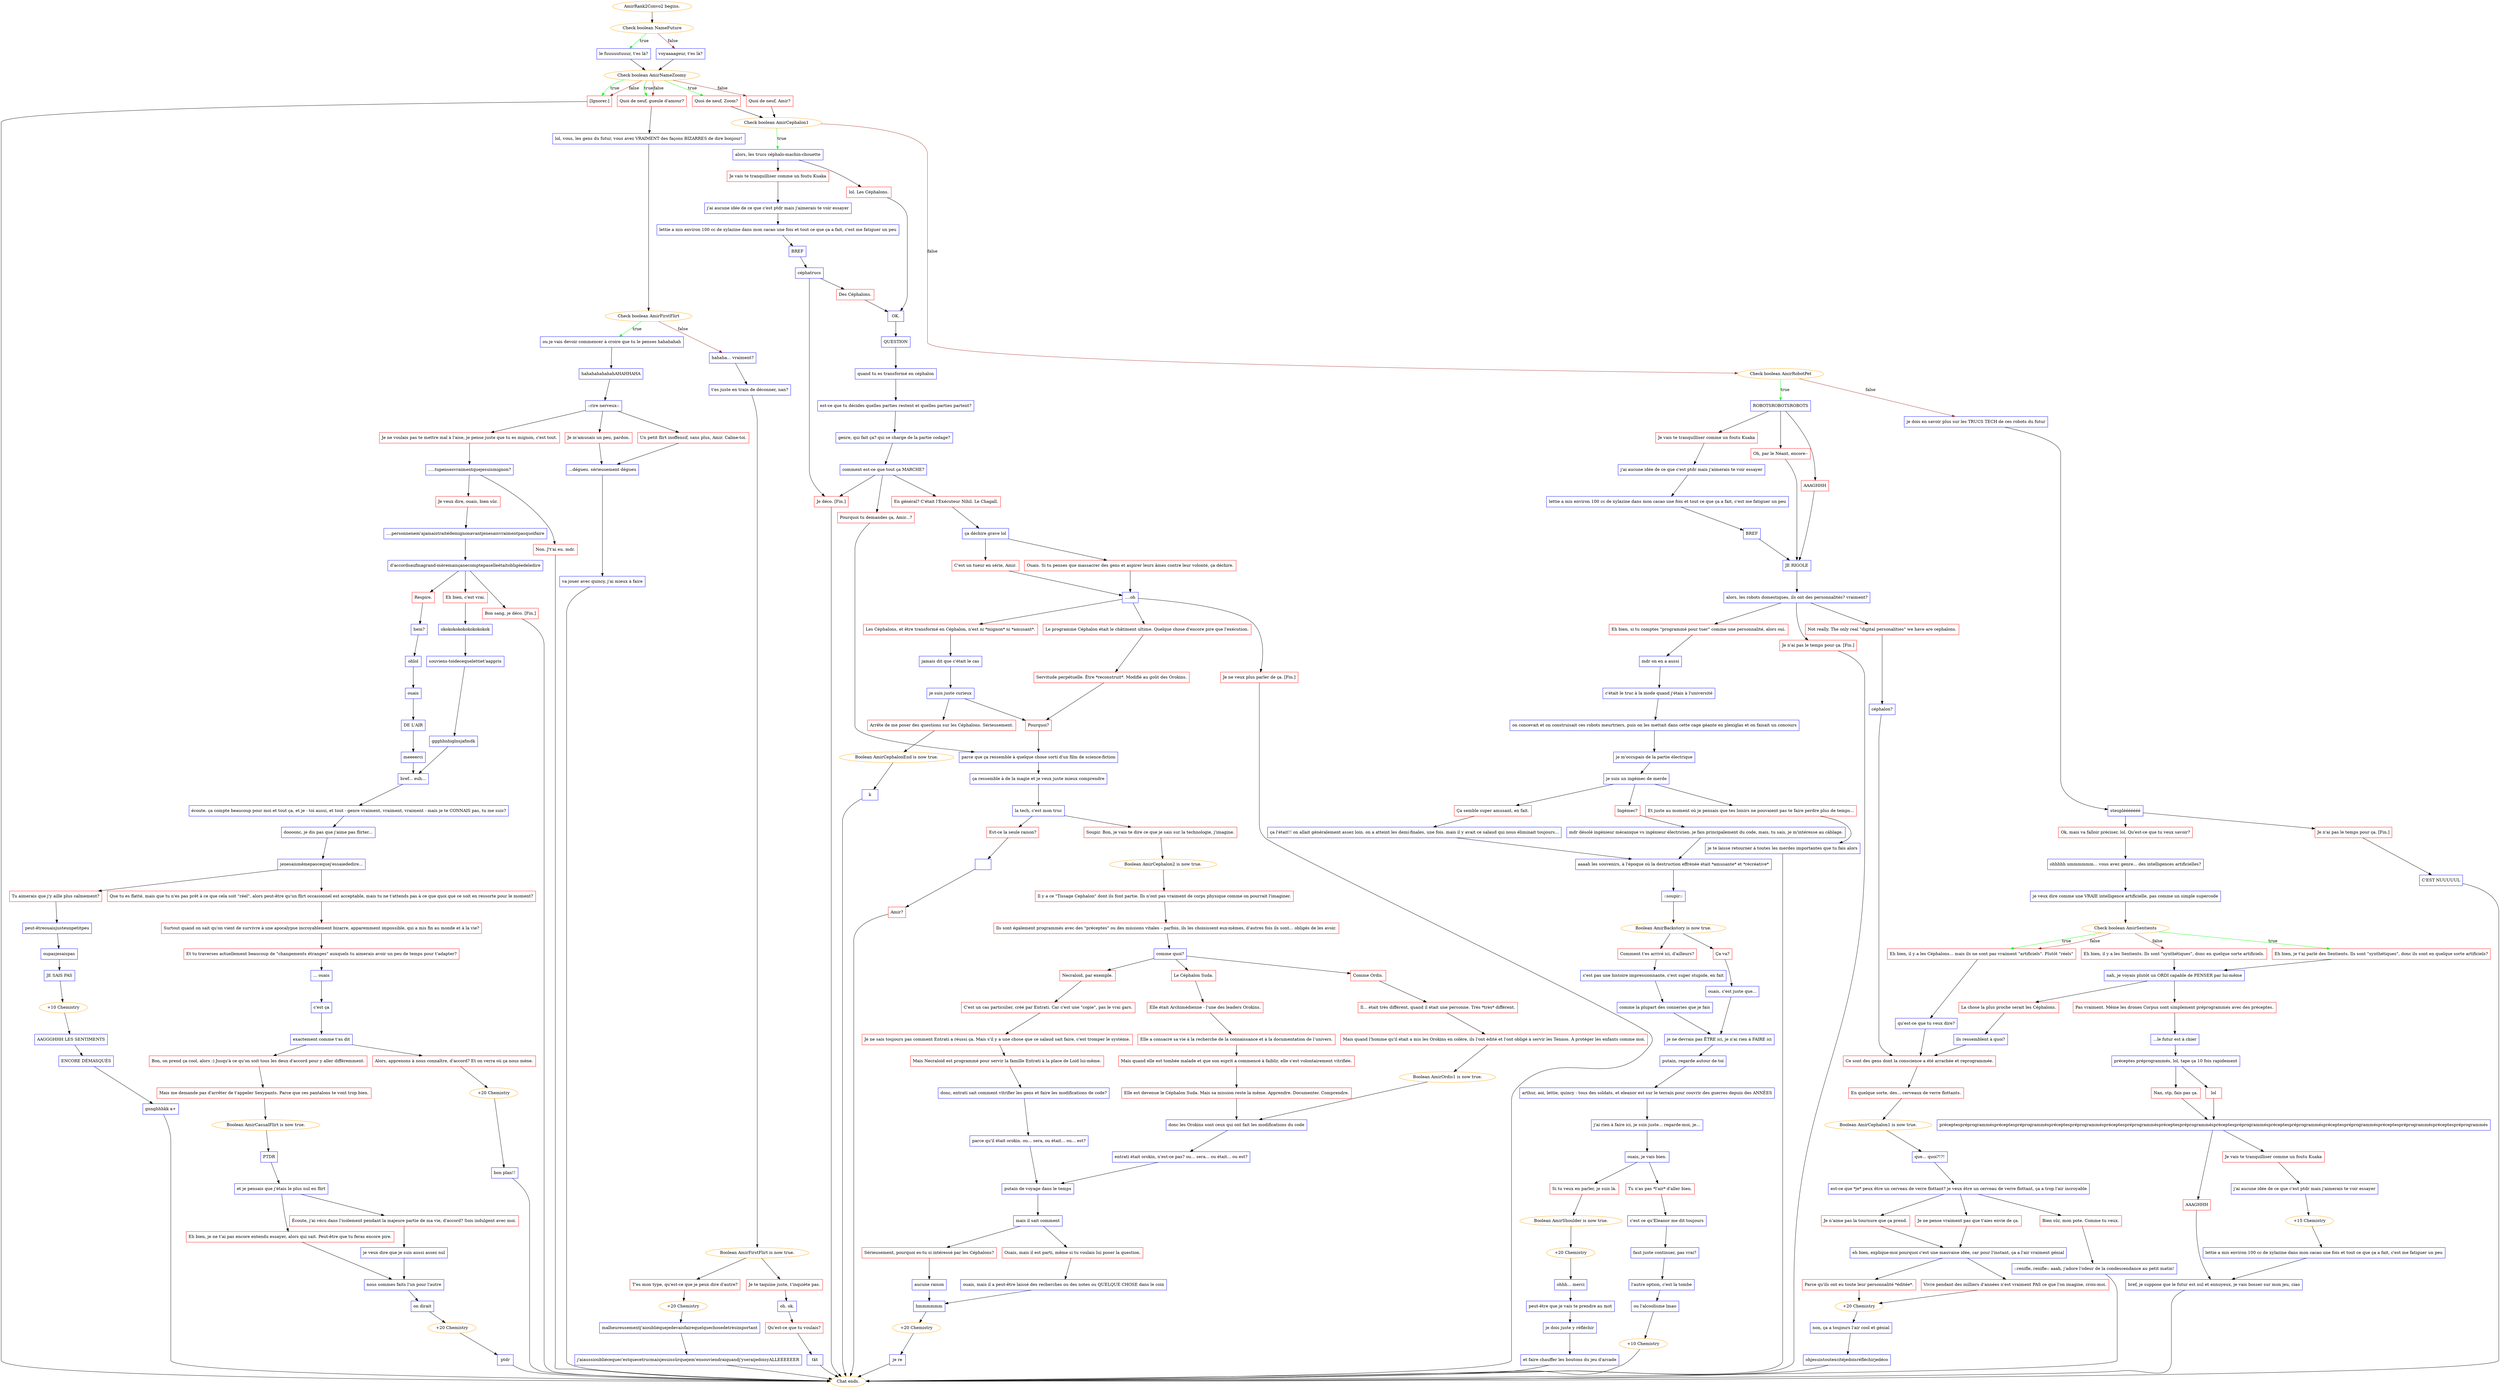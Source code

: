 digraph {
	"AmirRank2Convo2 begins." [color=orange];
		"AmirRank2Convo2 begins." -> j1555648941;
	j1555648941 [label="Check boolean NameFuture",color=orange];
		j1555648941 -> j2649061151 [label=true,color=green];
		j1555648941 -> j2340745492 [label=false,color=brown];
	j2649061151 [label="le fuuuuutuuur, t'es là?",shape=box,color=blue];
		j2649061151 -> j3096240527;
	j2340745492 [label="voyaaaageur, t'es là?",shape=box,color=blue];
		j2340745492 -> j3096240527;
	j3096240527 [label="Check boolean AmirNameZoomy",color=orange];
		j3096240527 -> j4177999804 [label=true,color=green];
		j3096240527 -> j763684380 [label=true,color=green];
		j3096240527 -> j3417842836 [label=true,color=green];
		j3096240527 -> j4177999804 [label=false,color=brown];
		j3096240527 -> j763684380 [label=false,color=brown];
		j3096240527 -> j1092177464 [label=false,color=brown];
	j4177999804 [label="[Ignorer.]",shape=box,color=red];
		j4177999804 -> "Chat ends.";
	j763684380 [label="Quoi de neuf, gueule d'amour?",shape=box,color=red];
		j763684380 -> j1228790604;
	j3417842836 [label="Quoi de neuf, Zoom?",shape=box,color=red];
		j3417842836 -> j87647369;
	j1092177464 [label="Quoi de neuf, Amir?",shape=box,color=red];
		j1092177464 -> j87647369;
	"Chat ends." [color=orange];
	j1228790604 [label="lol, vous, les gens du futur, vous avez VRAIMENT des façons BIZARRES de dire bonjour!",shape=box,color=blue];
		j1228790604 -> j1575820688;
	j87647369 [label="Check boolean AmirCephalon1",color=orange];
		j87647369 -> j2410933429 [label=true,color=green];
		j87647369 -> j1377197533 [label=false,color=brown];
	j1575820688 [label="Check boolean AmirFirstFlirt",color=orange];
		j1575820688 -> j248804617 [label=true,color=green];
		j1575820688 -> j1703519008 [label=false,color=brown];
	j2410933429 [label="alors, les trucs céphalo-machin-chouette",shape=box,color=blue];
		j2410933429 -> j1664650724;
		j2410933429 -> j4126949382;
	j1377197533 [label="Check boolean AmirRobotPet",color=orange];
		j1377197533 -> j2384250150 [label=true,color=green];
		j1377197533 -> j3997948790 [label=false,color=brown];
	j248804617 [label="ou je vais devoir commencer à croire que tu le penses hahahahah",shape=box,color=blue];
		j248804617 -> j3956035409;
	j1703519008 [label="hahaha... vraiment?",shape=box,color=blue];
		j1703519008 -> j1232771236;
	j1664650724 [label="lol. Les Céphalons.",shape=box,color=red];
		j1664650724 -> j2089213478;
	j4126949382 [label="Je vais te tranquilliser comme un foutu Kuaka",shape=box,color=red];
		j4126949382 -> j4220775746;
	j2384250150 [label="ROBOTSROBOTSROBOTS",shape=box,color=blue];
		j2384250150 -> j2977905016;
		j2384250150 -> j2012138071;
		j2384250150 -> j3650273859;
	j3997948790 [label="je dois en savoir plus sur les TRUCS TECH de ces robots du futur",shape=box,color=blue];
		j3997948790 -> j457098876;
	j3956035409 [label="hahahahahahahAHAHHAHA",shape=box,color=blue];
		j3956035409 -> j4184264730;
	j1232771236 [label="t'es juste en train de déconner, nan?",shape=box,color=blue];
		j1232771236 -> j1496595557;
	j2089213478 [label="OK.",shape=box,color=blue];
		j2089213478 -> j421113265;
	j4220775746 [label="j'ai aucune idée de ce que c'est ptdr mais j'aimerais te voir essayer",shape=box,color=blue];
		j4220775746 -> j2846973210;
	j2977905016 [label="Oh, par le Néant, encore--",shape=box,color=red];
		j2977905016 -> j3035441490;
	j2012138071 [label="AAAGHHH",shape=box,color=red];
		j2012138071 -> j3035441490;
	j3650273859 [label="Je vais te tranquilliser comme un foutu Kuaka",shape=box,color=red];
		j3650273859 -> j2507695892;
	j457098876 [label="steuplééééééé",shape=box,color=blue];
		j457098876 -> j3079617699;
		j457098876 -> j925216332;
	j4184264730 [label="::rire nerveux::",shape=box,color=blue];
		j4184264730 -> j1387083282;
		j4184264730 -> j1085428136;
		j4184264730 -> j1250679066;
	j1496595557 [label="Boolean AmirFirstFlirt is now true.",color=orange];
		j1496595557 -> j2271975293;
		j1496595557 -> j4210075399;
	j421113265 [label="QUESTION",shape=box,color=blue];
		j421113265 -> j1676838002;
	j2846973210 [label="lettie a mis environ 100 cc de xylazine dans mon cacao une fois et tout ce que ça a fait, c'est me fatiguer un peu",shape=box,color=blue];
		j2846973210 -> j3545920675;
	j3035441490 [label="JE RIGOLE",shape=box,color=blue];
		j3035441490 -> j4012169899;
	j2507695892 [label="j'ai aucune idée de ce que c'est ptdr mais j'aimerais te voir essayer",shape=box,color=blue];
		j2507695892 -> j1699433786;
	j3079617699 [label="Je n'ai pas le temps pour ça. [Fin.]",shape=box,color=red];
		j3079617699 -> j1917186683;
	j925216332 [label="Ok, mais va falloir préciser, lol. Qu'est-ce que tu veux savoir?",shape=box,color=red];
		j925216332 -> j2003799335;
	j1387083282 [label="Je ne voulais pas te mettre mal à l'aise, je pense juste que tu es mignon, c'est tout.",shape=box,color=red];
		j1387083282 -> j1241144135;
	j1085428136 [label="Je m'amusais un peu, pardon.",shape=box,color=red];
		j1085428136 -> j4280899924;
	j1250679066 [label="Un petit flirt inoffensif, sans plus, Amir. Calme-toi.",shape=box,color=red];
		j1250679066 -> j4280899924;
	j2271975293 [label="T'es mon type, qu'est-ce que je peux dire d'autre?",shape=box,color=red];
		j2271975293 -> j1756267872;
	j4210075399 [label="Je te taquine juste, t'inquiète pas.",shape=box,color=red];
		j4210075399 -> j1825846767;
	j1676838002 [label="quand tu es transformé en céphalon",shape=box,color=blue];
		j1676838002 -> j2222430267;
	j3545920675 [label="BREF",shape=box,color=blue];
		j3545920675 -> j3819644318;
	j4012169899 [label="alors, les robots domestiques, ils ont des personnalités? vraiment?",shape=box,color=blue];
		j4012169899 -> j4093990320;
		j4012169899 -> j299724647;
		j4012169899 -> j506154231;
	j1699433786 [label="lettie a mis environ 100 cc de xylazine dans mon cacao une fois et tout ce que ça a fait, c'est me fatiguer un peu",shape=box,color=blue];
		j1699433786 -> j4039375508;
	j1917186683 [label="C'EST NUUUUUL",shape=box,color=blue];
		j1917186683 -> "Chat ends.";
	j2003799335 [label="ohhhhh ummmmmm... vous avez genre... des intelligences artificielles?",shape=box,color=blue];
		j2003799335 -> j1923998626;
	j1241144135 [label=".....tupensesvraimentquejesuismignon?",shape=box,color=blue];
		j1241144135 -> j2100146876;
		j1241144135 -> j1157581409;
	j4280899924 [label="...dégueu. sérieusement dégueu",shape=box,color=blue];
		j4280899924 -> j1915404460;
	j1756267872 [label="+20 Chemistry",color=orange];
		j1756267872 -> j204045244;
	j1825846767 [label="oh. ok.",shape=box,color=blue];
		j1825846767 -> j1433495424;
	j2222430267 [label="est-ce que tu décides quelles parties restent et quelles parties partent?",shape=box,color=blue];
		j2222430267 -> j2562921381;
	j3819644318 [label="céphatrucs",shape=box,color=blue];
		j3819644318 -> j3240861198;
		j3819644318 -> j2899007847;
	j4093990320 [label="Not really. The only real \"digital personalities\" we have are cephalons.",shape=box,color=red];
		j4093990320 -> j703954120;
	j299724647 [label="Eh bien, si tu comptes \"programmé pour tuer\" comme une personnalité, alors oui.",shape=box,color=red];
		j299724647 -> j1181418538;
	j506154231 [label="Je n'ai pas le temps pour ça. [Fin.]",shape=box,color=red];
		j506154231 -> "Chat ends.";
	j4039375508 [label="BREF",shape=box,color=blue];
		j4039375508 -> j3035441490;
	j1923998626 [label="je veux dire comme une VRAIE intelligence artificielle, pas comme un simple supercode",shape=box,color=blue];
		j1923998626 -> j3361290284;
	j2100146876 [label="Je veux dire, ouais, bien sûr.",shape=box,color=red];
		j2100146876 -> j1375678752;
	j1157581409 [label="Non. J't'ai eu. mdr.",shape=box,color=red];
		j1157581409 -> "Chat ends.";
	j1915404460 [label="va jouer avec quincy, j'ai mieux à faire",shape=box,color=blue];
		j1915404460 -> "Chat ends.";
	j204045244 [label="malheureusementj'aioubliéquejedevaisfairequelquechosedetrèsimportant",shape=box,color=blue];
		j204045244 -> j4038699761;
	j1433495424 [label="Qu'est-ce que tu voulais?",shape=box,color=red];
		j1433495424 -> j2220864304;
	j2562921381 [label="genre, qui fait ça? qui se charge de la partie codage?",shape=box,color=blue];
		j2562921381 -> j403048885;
	j3240861198 [label="Des Céphalons.",shape=box,color=red];
		j3240861198 -> j2089213478;
	j2899007847 [label="Je déco. [Fin.]",shape=box,color=red];
		j2899007847 -> "Chat ends.";
	j703954120 [label="céphalon?",shape=box,color=blue];
		j703954120 -> j1926612690;
	j1181418538 [label="mdr on en a aussi",shape=box,color=blue];
		j1181418538 -> j1640239947;
	j3361290284 [label="Check boolean AmirSentients",color=orange];
		j3361290284 -> j2428553614 [label=true,color=green];
		j3361290284 -> j465363911 [label=true,color=green];
		j3361290284 -> j2828197614 [label=false,color=brown];
		j3361290284 -> j465363911 [label=false,color=brown];
	j1375678752 [label="....personnenem'ajamaistraitédemignonavantjenesaisvraimentpasquoifaire",shape=box,color=blue];
		j1375678752 -> j2703475758;
	j4038699761 [label="j'aiaussioubliécequec'estquecetrucmaisjesuissûrquejem'ensouviendraiquandj'yseraijedoisyALLEEEEEER",shape=box,color=blue];
		j4038699761 -> "Chat ends.";
	j2220864304 [label="tkt",shape=box,color=blue];
		j2220864304 -> "Chat ends.";
	j403048885 [label="comment est-ce que tout ça MARCHE?",shape=box,color=blue];
		j403048885 -> j1934227052;
		j403048885 -> j3343837650;
		j403048885 -> j2899007847;
	j1926612690 [label="Ce sont des gens dont la conscience a été arrachée et reprogrammée.",shape=box,color=red];
		j1926612690 -> j1530026787;
	j1640239947 [label="c'était le truc à la mode quand j'étais à l'université",shape=box,color=blue];
		j1640239947 -> j1389541608;
	j2428553614 [label="Eh bien, je t'ai parlé des Sentients. Ils sont \"synthétiques\", donc ils sont en quelque sorte artificiels?",shape=box,color=red];
		j2428553614 -> j3267760856;
	j465363911 [label="Eh bien, il y a les Céphalons... mais ils ne sont pas vraiment \"artificiels\". Plutôt \"réels\"",shape=box,color=red];
		j465363911 -> j3510092461;
	j2828197614 [label="Eh bien, il y a les Sentients. Ils sont \"synthétiques\", donc en quelque sorte artificiels.",shape=box,color=red];
		j2828197614 -> j3267760856;
	j2703475758 [label="d'accordsaufmagrand-mèremaisçanecomptepaselleétaitobligéedeledire",shape=box,color=blue];
		j2703475758 -> j2033525591;
		j2703475758 -> j2798845318;
		j2703475758 -> j3447990817;
	j1934227052 [label="En général? C'était l'Exécuteur Nihil. Le Chagall.",shape=box,color=red];
		j1934227052 -> j99030064;
	j3343837650 [label="Pourquoi tu demandes ça, Amir...?",shape=box,color=red];
		j3343837650 -> j2840047637;
	j1530026787 [label="En quelque sorte, des... cerveaux de verre flottants.",shape=box,color=red];
		j1530026787 -> j1840705550;
	j1389541608 [label="on concevait et on construisait ces robots meurtriers, puis on les mettait dans cette cage géante en plexiglas et on faisait un concours",shape=box,color=blue];
		j1389541608 -> j469893673;
	j3267760856 [label="nah, je voyais plutôt un ORDI capable de PENSER par lui-même",shape=box,color=blue];
		j3267760856 -> j2710796779;
		j3267760856 -> j627147606;
	j3510092461 [label="qu'est-ce que tu veux dire?",shape=box,color=blue];
		j3510092461 -> j1926612690;
	j2033525591 [label="Respire.",shape=box,color=red];
		j2033525591 -> j2506364199;
	j2798845318 [label="Eh bien, c'est vrai.",shape=box,color=red];
		j2798845318 -> j115040267;
	j3447990817 [label="Bon sang, je déco. [Fin.]",shape=box,color=red];
		j3447990817 -> "Chat ends.";
	j99030064 [label="ça déchire grave lol",shape=box,color=blue];
		j99030064 -> j1150896438;
		j99030064 -> j212491320;
	j2840047637 [label="parce que ça ressemble à quelque chose sorti d'un film de science-fiction",shape=box,color=blue];
		j2840047637 -> j1776168340;
	j1840705550 [label="Boolean AmirCephalon1 is now true.",color=orange];
		j1840705550 -> j1229566088;
	j469893673 [label="je m'occupais de la partie électrique",shape=box,color=blue];
		j469893673 -> j2529526556;
	j2710796779 [label="La chose la plus proche serait les Céphalons.",shape=box,color=red];
		j2710796779 -> j1009368375;
	j627147606 [label="Pas vraiment. Même les drones Corpus sont simplement préprogrammés avec des préceptes.",shape=box,color=red];
		j627147606 -> j2617633379;
	j2506364199 [label="hein?",shape=box,color=blue];
		j2506364199 -> j2720636019;
	j115040267 [label="okokokokokokokokokok",shape=box,color=blue];
		j115040267 -> j3344487147;
	j1150896438 [label="Ouais. Si tu penses que massacrer des gens et aspirer leurs âmes contre leur volonté, ça déchire.",shape=box,color=red];
		j1150896438 -> j2794303847;
	j212491320 [label="C'est un tueur en série, Amir.",shape=box,color=red];
		j212491320 -> j2794303847;
	j1776168340 [label="ça ressemble à de la magie et je veux juste mieux comprendre",shape=box,color=blue];
		j1776168340 -> j1539969664;
	j1229566088 [label="que... quoi?!?!",shape=box,color=blue];
		j1229566088 -> j3330912718;
	j2529526556 [label="je suis un ingémec de merde",shape=box,color=blue];
		j2529526556 -> j1071402051;
		j2529526556 -> j946442027;
		j2529526556 -> j1232948701;
	j1009368375 [label="ils ressemblent à quoi?",shape=box,color=blue];
		j1009368375 -> j1926612690;
	j2617633379 [label="...le futur est à chier",shape=box,color=blue];
		j2617633379 -> j3418526126;
	j2720636019 [label="ohlol",shape=box,color=blue];
		j2720636019 -> j2768740314;
	j3344487147 [label="souviens-toidecequelettiet'aappris",shape=box,color=blue];
		j3344487147 -> j2141953149;
	j2794303847 [label="....oh",shape=box,color=blue];
		j2794303847 -> j1145451009;
		j2794303847 -> j380637234;
		j2794303847 -> j182906670;
	j1539969664 [label="la tech, c'est mon truc",shape=box,color=blue];
		j1539969664 -> j2746587971;
		j1539969664 -> j2473324605;
	j3330912718 [label="est-ce que *je* peux être un cerveau de verre flottant? je veux être un cerveau de verre flottant, ça a trop l'air incroyable",shape=box,color=blue];
		j3330912718 -> j1512616313;
		j3330912718 -> j366341891;
		j3330912718 -> j1548597074;
	j1071402051 [label="Ingémec?",shape=box,color=red];
		j1071402051 -> j2370021482;
	j946442027 [label="Ça semble super amusant, en fait.",shape=box,color=red];
		j946442027 -> j3999334853;
	j1232948701 [label="Et juste au moment où je pensais que tes loisirs ne pouvaient pas te faire perdre plus de temps...",shape=box,color=red];
		j1232948701 -> j1129244036;
	j3418526126 [label="préceptes préprogrammés, lol, tape ça 10 fois rapidement",shape=box,color=blue];
		j3418526126 -> j4226383254;
		j3418526126 -> j2254197319;
	j2768740314 [label="ouais",shape=box,color=blue];
		j2768740314 -> j412116309;
	j2141953149 [label="ggghhnhiglnsjafmdk",shape=box,color=blue];
		j2141953149 -> j881509570;
	j1145451009 [label="Les Céphalons, et être transformé en Céphalon, n'est ni *mignon* ni *amusant*.",shape=box,color=red];
		j1145451009 -> j2194168118;
	j380637234 [label="Je ne veux plus parler de ça. [Fin.]",shape=box,color=red];
		j380637234 -> "Chat ends.";
	j182906670 [label="Le programme Céphalon était le châtiment ultime. Quelque chose d'encore pire que l'exécution.",shape=box,color=red];
		j182906670 -> j1010930856;
	j2746587971 [label="Est-ce la seule raison?",shape=box,color=red];
		j2746587971 -> j3956974090;
	j2473324605 [label="Soupir. Bon, je vais te dire ce que je sais sur la technologie, j'imagine.",shape=box,color=red];
		j2473324605 -> j1294553371;
	j1512616313 [label="Je n’aime pas la tournure que ça prend.",shape=box,color=red];
		j1512616313 -> j3285306723;
	j366341891 [label="Je ne pense vraiment pas que t'aies envie de ça.",shape=box,color=red];
		j366341891 -> j3285306723;
	j1548597074 [label="Bien sûr, mon pote. Comme tu veux.",shape=box,color=red];
		j1548597074 -> j3879126404;
	j2370021482 [label="mdr désolé ingénieur mécanique vs ingénieur électricien. je fais principalement du code, mais, tu sais, je m'intéresse au câblage.",shape=box,color=blue];
		j2370021482 -> j3310620235;
	j3999334853 [label="ça l'était!! on allait généralement assez loin. on a atteint les demi-finales, une fois. mais il y avait ce salaud qui nous éliminait toujours...",shape=box,color=blue];
		j3999334853 -> j3310620235;
	j1129244036 [label="je te laisse retourner à toutes les merdes importantes que tu fais alors",shape=box,color=blue];
		j1129244036 -> "Chat ends.";
	j4226383254 [label="lol",shape=box,color=red];
		j4226383254 -> j416238453;
	j2254197319 [label="Nan, stp, fais pas ça.",shape=box,color=red];
		j2254197319 -> j416238453;
	j412116309 [label="DE L'AIR",shape=box,color=blue];
		j412116309 -> j3326503517;
	j881509570 [label="bref... euh...",shape=box,color=blue];
		j881509570 -> j1731370499;
	j2194168118 [label="jamais dit que c'était le cas",shape=box,color=blue];
		j2194168118 -> j1046674214;
	j1010930856 [label="Servitude perpétuelle. Être *reconstruit*. Modifié au goût des Orokins.",shape=box,color=red];
		j1010930856 -> j3225152330;
	j3956974090 [label="  ",shape=box,color=blue];
		j3956974090 -> j2228253618;
	j1294553371 [label="Boolean AmirCephalon2 is now true.",color=orange];
		j1294553371 -> j3193490784;
	j3285306723 [label="eh bien, explique-moi pourquoi c'est une mauvaise idée, car pour l'instant, ça a l'air vraiment génial",shape=box,color=blue];
		j3285306723 -> j3092922506;
		j3285306723 -> j2151968390;
	j3879126404 [label="::renifle, renifle:: aaah, j'adore l'odeur de la condescendance au petit matin!",shape=box,color=blue];
		j3879126404 -> "Chat ends.";
	j3310620235 [label="aaaah les souvenirs, à l'époque où la destruction effrénée était *amusante* et *récréative*",shape=box,color=blue];
		j3310620235 -> j3577460016;
	j416238453 [label="préceptespréprogramméspréceptespréprogramméspréceptespréprogramméspréceptespréprogramméspréceptespréprogramméspréceptespréprogramméspréceptespréprogramméspréceptespréprogramméspréceptespréprogramméspréceptespréprogrammés",shape=box,color=blue];
		j416238453 -> j2301800111;
		j416238453 -> j3324301826;
	j3326503517 [label="meeeerci",shape=box,color=blue];
		j3326503517 -> j881509570;
	j1731370499 [label="écoute. ça compte beaucoup pour moi et tout ça, et je - toi aussi, et tout - genre vraiment, vraiment, vraiment - mais je te CONNAIS pas, tu me suis?",shape=box,color=blue];
		j1731370499 -> j321196166;
	j1046674214 [label="je suis juste curieux",shape=box,color=blue];
		j1046674214 -> j3225152330;
		j1046674214 -> j225515989;
	j3225152330 [label="Pourquoi?",shape=box,color=red];
		j3225152330 -> j2840047637;
	j2228253618 [label="Amir?",shape=box,color=red];
		j2228253618 -> "Chat ends.";
	j3193490784 [label="Il y a ce \"Tissage Cephalon\" dont ils font partie. Ils n'ont pas vraiment de corps physique comme on pourrait l'imaginer.",shape=box,color=red];
		j3193490784 -> j3009731713;
	j3092922506 [label="Parce qu'ils ont eu toute leur personnalité *éditée*.",shape=box,color=red];
		j3092922506 -> j3313396964;
	j2151968390 [label="Vivre pendant des milliers d'années n'est vraiment PAS ce que l'on imagine, crois-moi.",shape=box,color=red];
		j2151968390 -> j3313396964;
	j3577460016 [label="::soupir::",shape=box,color=blue];
		j3577460016 -> j2341517216;
	j2301800111 [label="Je vais te tranquilliser comme un foutu Kuaka",shape=box,color=red];
		j2301800111 -> j3558291308;
	j3324301826 [label="AAAGHHH",shape=box,color=red];
		j3324301826 -> j2755192651;
	j321196166 [label="doooonc, je dis pas que j'aime pas flirter...",shape=box,color=blue];
		j321196166 -> j3528053111;
	j225515989 [label="Arrête de me poser des questions sur les Céphalons. Sérieusement.",shape=box,color=red];
		j225515989 -> j807090756;
	j3009731713 [label="Ils sont également programmés avec des \"préceptes\" ou des missions vitales – parfois, ils les choisissent eux-mêmes, d’autres fois ils sont... obligés de les avoir.",shape=box,color=red];
		j3009731713 -> j1530221765;
	j3313396964 [label="+20 Chemistry",color=orange];
		j3313396964 -> j4251305961;
	j2341517216 [label="Boolean AmirBackstory is now true.",color=orange];
		j2341517216 -> j1093568549;
		j2341517216 -> j629002518;
	j3558291308 [label="j'ai aucune idée de ce que c'est ptdr mais j'aimerais te voir essayer",shape=box,color=blue];
		j3558291308 -> j2296788001;
	j2755192651 [label="bref, je suppose que le futur est nul et ennuyeux, je vais bosser sur mon jeu, ciao",shape=box,color=blue];
		j2755192651 -> "Chat ends.";
	j3528053111 [label="jenesaismêmepascequej'essaiededire...",shape=box,color=blue];
		j3528053111 -> j1696795522;
		j3528053111 -> j3188941864;
	j807090756 [label="Boolean AmirCephalonEnd is now true.",color=orange];
		j807090756 -> j4033914091;
	j1530221765 [label="comme quoi?",shape=box,color=blue];
		j1530221765 -> j3527086846;
		j1530221765 -> j3902501831;
		j1530221765 -> j402151586;
	j4251305961 [label="non, ça a toujours l'air cool et génial",shape=box,color=blue];
		j4251305961 -> j2571642455;
	j1093568549 [label="Ça va?",shape=box,color=red];
		j1093568549 -> j70002044;
	j629002518 [label="Comment t'es arrivé ici, d'ailleurs?",shape=box,color=red];
		j629002518 -> j126843074;
	j2296788001 [label="+15 Chemistry",color=orange];
		j2296788001 -> j1838670585;
	j1696795522 [label="Que tu es flatté, mais que tu n'es pas prêt à ce que cela soit \"réel\", alors peut-être qu'un flirt occasionnel est acceptable, mais tu ne t'attends pas à ce que quoi que ce soit en ressorte pour le moment?",shape=box,color=red];
		j1696795522 -> j120682745;
	j3188941864 [label="Tu aimerais que j'y aille plus calmement?",shape=box,color=red];
		j3188941864 -> j3102586014;
	j4033914091 [label="k",shape=box,color=blue];
		j4033914091 -> "Chat ends.";
	j3527086846 [label="Comme Ordis.",shape=box,color=red];
		j3527086846 -> j1232969356;
	j3902501831 [label="Le Céphalon Suda.",shape=box,color=red];
		j3902501831 -> j4275098533;
	j402151586 [label="Necraloid, par exemple.",shape=box,color=red];
		j402151586 -> j2885329634;
	j2571642455 [label="ohjesuistoutexcitéjedoisréfléchirjedéco",shape=box,color=blue];
		j2571642455 -> "Chat ends.";
	j70002044 [label="ouais, c'est juste que...",shape=box,color=blue];
		j70002044 -> j2696273364;
	j126843074 [label="c'est pas une histoire impressionnante, c'est super stupide, en fait",shape=box,color=blue];
		j126843074 -> j670207130;
	j1838670585 [label="lettie a mis environ 100 cc de xylazine dans mon cacao une fois et tout ce que ça a fait, c'est me fatiguer un peu",shape=box,color=blue];
		j1838670585 -> j2755192651;
	j120682745 [label="Surtout quand on sait qu'on vient de survivre à une apocalypse incroyablement bizarre, apparemment impossible, qui a mis fin au monde et à la vie?",shape=box,color=red];
		j120682745 -> j1938553883;
	j3102586014 [label="peut-êtreouaisjusteunpetitpeu",shape=box,color=blue];
		j3102586014 -> j1207394110;
	j1232969356 [label="Il... était très différent, quand il était une personne. Très *très* différent.",shape=box,color=red];
		j1232969356 -> j802203945;
	j4275098533 [label="Elle était Archimédienne - l'une des leaders Orokins.",shape=box,color=red];
		j4275098533 -> j682532944;
	j2885329634 [label="C'est un cas particulier, créé par Entrati. Car c'est une \"copie\", pas le vrai gars.",shape=box,color=red];
		j2885329634 -> j3443557594;
	j2696273364 [label="je ne devrais pas ÊTRE ici, je n'ai rien à FAIRE ici",shape=box,color=blue];
		j2696273364 -> j1356358576;
	j670207130 [label="comme la plupart des conneries que je fais",shape=box,color=blue];
		j670207130 -> j2696273364;
	j1938553883 [label="Et tu traverses actuellement beaucoup de \"changements étranges\" auxquels tu aimerais avoir un peu de temps pour t'adapter?",shape=box,color=red];
		j1938553883 -> j3974231769;
	j1207394110 [label="oupasjesaispas",shape=box,color=blue];
		j1207394110 -> j3522084552;
	j802203945 [label="Mais quand l'homme qu'il était a mis les Orokins en colère, ils l'ont édité et l'ont obligé à servir les Tennos. À protéger les enfants comme moi.",shape=box,color=red];
		j802203945 -> j1655833599;
	j682532944 [label="Elle a consacré sa vie à la recherche de la connaissance et à la documentation de l’univers.",shape=box,color=red];
		j682532944 -> j868047881;
	j3443557594 [label="Je ne sais toujours pas comment Entrati a réussi ça. Mais s'il y a une chose que ce salaud sait faire, c'est tromper le système.",shape=box,color=red];
		j3443557594 -> j2038635461;
	j1356358576 [label="putain, regarde autour de toi",shape=box,color=blue];
		j1356358576 -> j348653920;
	j3974231769 [label="... ouais",shape=box,color=blue];
		j3974231769 -> j4159679209;
	j3522084552 [label="JE SAIS PAS",shape=box,color=blue];
		j3522084552 -> j2016085632;
	j1655833599 [label="Boolean AmirOrdis1 is now true.",color=orange];
		j1655833599 -> j3212794698;
	j868047881 [label="Mais quand elle est tombée malade et que son esprit a commencé à faiblir, elle s'est volontairement vitrifiée.",shape=box,color=red];
		j868047881 -> j3566771000;
	j2038635461 [label="Mais Necraloid est programmé pour servir la famille Entrati à la place de Loid lui-même.",shape=box,color=red];
		j2038635461 -> j1703759203;
	j348653920 [label="arthur, aoi, lettie, quincy - tous des soldats, et eleanor est sur le terrain pour couvrir des guerres depuis des ANNÉES",shape=box,color=blue];
		j348653920 -> j1960555086;
	j4159679209 [label="c'est ça",shape=box,color=blue];
		j4159679209 -> j1065906617;
	j2016085632 [label="+10 Chemistry",color=orange];
		j2016085632 -> j1465986070;
	j3212794698 [label="donc les Orokins sont ceux qui ont fait les modifications du code",shape=box,color=blue];
		j3212794698 -> j3844450544;
	j3566771000 [label="Elle est devenue le Céphalon Suda. Mais sa mission reste la même. Apprendre. Documenter. Comprendre.",shape=box,color=red];
		j3566771000 -> j3212794698;
	j1703759203 [label="donc, entrati sait comment vitrifier les gens et faire les modifications de code?",shape=box,color=blue];
		j1703759203 -> j1069785956;
	j1960555086 [label="j'ai rien à faire ici, je suis juste... regarde-moi, je...",shape=box,color=blue];
		j1960555086 -> j3562402234;
	j1065906617 [label="exactement comme t'as dit",shape=box,color=blue];
		j1065906617 -> j1160964177;
		j1065906617 -> j2429968979;
	j1465986070 [label="AAGGGHHH LES SENTIMENTS",shape=box,color=blue];
		j1465986070 -> j2378034422;
	j3844450544 [label="entrati était orokin, n'est-ce pas? ou... sera... ou était... ou est?",shape=box,color=blue];
		j3844450544 -> j529704193;
	j1069785956 [label="parce qu'il était orokin. ou... sera, ou était... ou... est?",shape=box,color=blue];
		j1069785956 -> j529704193;
	j3562402234 [label="ouais, je vais bien.",shape=box,color=blue];
		j3562402234 -> j137089497;
		j3562402234 -> j2145586106;
	j1160964177 [label="Alors, apprenons à nous connaître, d'accord? Et on verra où ça nous mène.",shape=box,color=red];
		j1160964177 -> j1652953469;
	j2429968979 [label="Bon, on prend ça cool, alors :) Jusqu'à ce qu'on soit tous les deux d'accord pour y aller différemment.",shape=box,color=red];
		j2429968979 -> j2895594096;
	j2378034422 [label="ENCORE DÉMASQUÉS",shape=box,color=blue];
		j2378034422 -> j3482886218;
	j529704193 [label="putain de voyage dans le temps",shape=box,color=blue];
		j529704193 -> j2205175136;
	j137089497 [label="Si tu veux en parler, je suis là.",shape=box,color=red];
		j137089497 -> j8254541;
	j2145586106 [label="Tu n'as pas *l'air* d'aller bien.",shape=box,color=red];
		j2145586106 -> j1986130565;
	j1652953469 [label="+20 Chemistry",color=orange];
		j1652953469 -> j3007566402;
	j2895594096 [label="Mais me demande pas d'arrêter de t'appeler Sexypants. Parce que ces pantalons te vont trop bien.",shape=box,color=red];
		j2895594096 -> j2666798293;
	j3482886218 [label="gnnghhhkk a+",shape=box,color=blue];
		j3482886218 -> "Chat ends.";
	j2205175136 [label="mais il sait comment",shape=box,color=blue];
		j2205175136 -> j765728801;
		j2205175136 -> j3521607277;
	j8254541 [label="Boolean AmirShoulder is now true.",color=orange];
		j8254541 -> j2657985951;
	j1986130565 [label="c'est ce qu'Eleanor me dit toujours",shape=box,color=blue];
		j1986130565 -> j3237222237;
	j3007566402 [label="bon plan!!",shape=box,color=blue];
		j3007566402 -> "Chat ends.";
	j2666798293 [label="Boolean AmirCasualFlirt is now true.",color=orange];
		j2666798293 -> j4195273596;
	j765728801 [label="Ouais, mais il est parti, même si tu voulais lui poser la question.",shape=box,color=red];
		j765728801 -> j87673558;
	j3521607277 [label="Sérieusement, pourquoi es-tu si intéressé par les Céphalons?",shape=box,color=red];
		j3521607277 -> j3714578987;
	j2657985951 [label="+20 Chemistry",color=orange];
		j2657985951 -> j764120270;
	j3237222237 [label="faut juste continuer, pas vrai?",shape=box,color=blue];
		j3237222237 -> j2137279497;
	j4195273596 [label="PTDR",shape=box,color=blue];
		j4195273596 -> j1867257432;
	j87673558 [label="ouais, mais il a peut-être laissé des recherches ou des notes ou QUELQUE CHOSE dans le coin",shape=box,color=blue];
		j87673558 -> j3340986191;
	j3714578987 [label="aucune raison",shape=box,color=blue];
		j3714578987 -> j3340986191;
	j764120270 [label="ohhh... merci",shape=box,color=blue];
		j764120270 -> j413248987;
	j2137279497 [label="l'autre option, c'est la tombe",shape=box,color=blue];
		j2137279497 -> j2674309608;
	j1867257432 [label="et je pensais que j'étais le plus nul en flirt",shape=box,color=blue];
		j1867257432 -> j1528664606;
		j1867257432 -> j3290622006;
	j3340986191 [label="hmmmmmm",shape=box,color=blue];
		j3340986191 -> j2841965534;
	j413248987 [label="peut-être que je vais te prendre au mot",shape=box,color=blue];
		j413248987 -> j850792358;
	j2674309608 [label="ou l'alcoolisme lmao",shape=box,color=blue];
		j2674309608 -> j1933300832;
	j1528664606 [label="Eh bien, je ne t'ai pas encore entendu essayer, alors qui sait. Peut-être que tu feras encore pire.",shape=box,color=red];
		j1528664606 -> j3982198863;
	j3290622006 [label="Écoute, j'ai vécu dans l'isolement pendant la majeure partie de ma vie, d'accord? Sois indulgent avec moi.",shape=box,color=red];
		j3290622006 -> j2484570530;
	j2841965534 [label="+20 Chemistry",color=orange];
		j2841965534 -> j3085567899;
	j850792358 [label="je dois juste y réfléchir",shape=box,color=blue];
		j850792358 -> j3948632444;
	j1933300832 [label="+10 Chemistry",color=orange];
		j1933300832 -> "Chat ends.";
	j3982198863 [label="nous sommes faits l'un pour l'autre",shape=box,color=blue];
		j3982198863 -> j3340618508;
	j2484570530 [label="je veux dire que je suis aussi assez nul",shape=box,color=blue];
		j2484570530 -> j3982198863;
	j3085567899 [label="je re",shape=box,color=blue];
		j3085567899 -> "Chat ends.";
	j3948632444 [label="et faire chauffer les boutons du jeu d'arcade",shape=box,color=blue];
		j3948632444 -> "Chat ends.";
	j3340618508 [label="on dirait",shape=box,color=blue];
		j3340618508 -> j3851611589;
	j3851611589 [label="+20 Chemistry",color=orange];
		j3851611589 -> j3151362696;
	j3151362696 [label="ptdr",shape=box,color=blue];
		j3151362696 -> "Chat ends.";
}